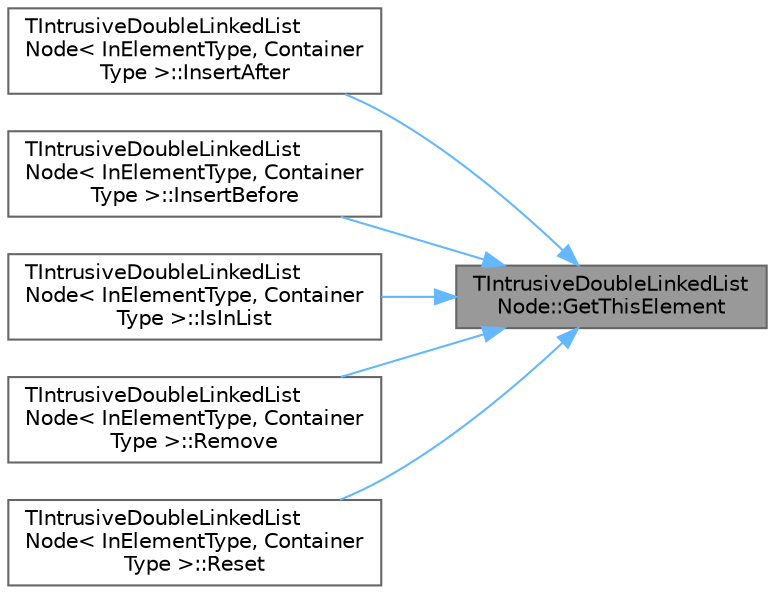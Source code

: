 digraph "TIntrusiveDoubleLinkedListNode::GetThisElement"
{
 // INTERACTIVE_SVG=YES
 // LATEX_PDF_SIZE
  bgcolor="transparent";
  edge [fontname=Helvetica,fontsize=10,labelfontname=Helvetica,labelfontsize=10];
  node [fontname=Helvetica,fontsize=10,shape=box,height=0.2,width=0.4];
  rankdir="RL";
  Node1 [id="Node000001",label="TIntrusiveDoubleLinkedList\lNode::GetThisElement",height=0.2,width=0.4,color="gray40", fillcolor="grey60", style="filled", fontcolor="black",tooltip=" "];
  Node1 -> Node2 [id="edge1_Node000001_Node000002",dir="back",color="steelblue1",style="solid",tooltip=" "];
  Node2 [id="Node000002",label="TIntrusiveDoubleLinkedList\lNode\< InElementType, Container\lType \>::InsertAfter",height=0.2,width=0.4,color="grey40", fillcolor="white", style="filled",URL="$d9/ddf/classTIntrusiveDoubleLinkedListNode.html#ae9a273b550ea47f84ee5f174a4ffc144",tooltip=" "];
  Node1 -> Node3 [id="edge2_Node000001_Node000003",dir="back",color="steelblue1",style="solid",tooltip=" "];
  Node3 [id="Node000003",label="TIntrusiveDoubleLinkedList\lNode\< InElementType, Container\lType \>::InsertBefore",height=0.2,width=0.4,color="grey40", fillcolor="white", style="filled",URL="$d9/ddf/classTIntrusiveDoubleLinkedListNode.html#ac533a6402ced9f01bed8b35646504100",tooltip=" "];
  Node1 -> Node4 [id="edge3_Node000001_Node000004",dir="back",color="steelblue1",style="solid",tooltip=" "];
  Node4 [id="Node000004",label="TIntrusiveDoubleLinkedList\lNode\< InElementType, Container\lType \>::IsInList",height=0.2,width=0.4,color="grey40", fillcolor="white", style="filled",URL="$d9/ddf/classTIntrusiveDoubleLinkedListNode.html#a8dc82444e29457ab2260f9d5880bd061",tooltip=" "];
  Node1 -> Node5 [id="edge4_Node000001_Node000005",dir="back",color="steelblue1",style="solid",tooltip=" "];
  Node5 [id="Node000005",label="TIntrusiveDoubleLinkedList\lNode\< InElementType, Container\lType \>::Remove",height=0.2,width=0.4,color="grey40", fillcolor="white", style="filled",URL="$d9/ddf/classTIntrusiveDoubleLinkedListNode.html#a60110abd418acea38e65f1bbcce166ce",tooltip=" "];
  Node1 -> Node6 [id="edge5_Node000001_Node000006",dir="back",color="steelblue1",style="solid",tooltip=" "];
  Node6 [id="Node000006",label="TIntrusiveDoubleLinkedList\lNode\< InElementType, Container\lType \>::Reset",height=0.2,width=0.4,color="grey40", fillcolor="white", style="filled",URL="$d9/ddf/classTIntrusiveDoubleLinkedListNode.html#acf41d1508f68d6f7e0abd9e53638d0f2",tooltip=" "];
}
